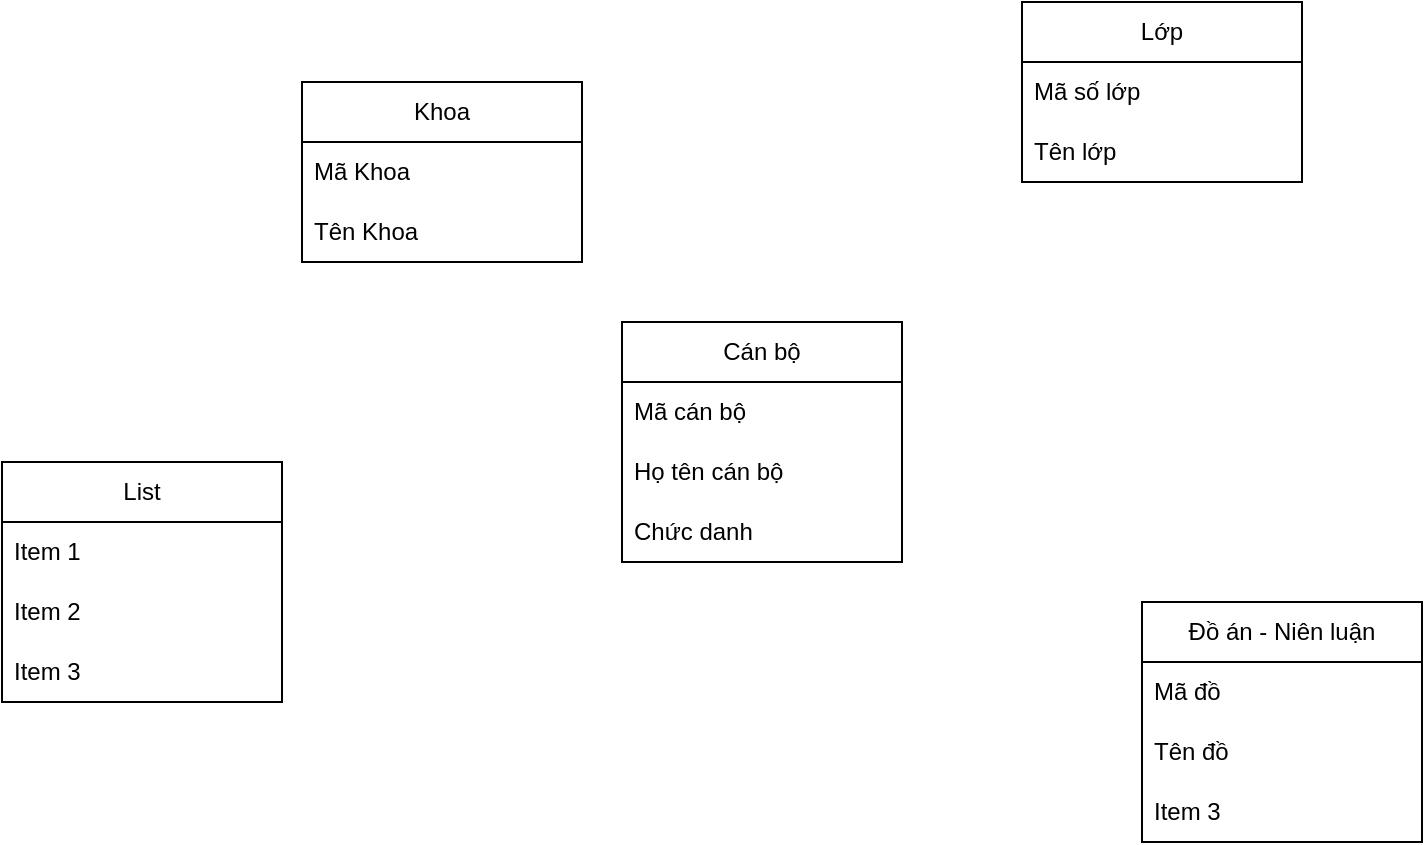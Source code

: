 <mxfile version="21.3.7" type="github">
  <diagram id="C5RBs43oDa-KdzZeNtuy" name="Page-1">
    <mxGraphModel dx="1050" dy="587" grid="1" gridSize="10" guides="1" tooltips="1" connect="1" arrows="1" fold="1" page="1" pageScale="1" pageWidth="827" pageHeight="1169" math="0" shadow="0">
      <root>
        <mxCell id="WIyWlLk6GJQsqaUBKTNV-0" />
        <mxCell id="WIyWlLk6GJQsqaUBKTNV-1" parent="WIyWlLk6GJQsqaUBKTNV-0" />
        <mxCell id="O4ogiv3tnJjVo9OdlmCG-0" value="Khoa" style="swimlane;fontStyle=0;childLayout=stackLayout;horizontal=1;startSize=30;horizontalStack=0;resizeParent=1;resizeParentMax=0;resizeLast=0;collapsible=1;marginBottom=0;whiteSpace=wrap;html=1;" vertex="1" parent="WIyWlLk6GJQsqaUBKTNV-1">
          <mxGeometry x="160" y="120" width="140" height="90" as="geometry" />
        </mxCell>
        <mxCell id="O4ogiv3tnJjVo9OdlmCG-1" value="Mã Khoa" style="text;strokeColor=none;fillColor=none;align=left;verticalAlign=middle;spacingLeft=4;spacingRight=4;overflow=hidden;points=[[0,0.5],[1,0.5]];portConstraint=eastwest;rotatable=0;whiteSpace=wrap;html=1;" vertex="1" parent="O4ogiv3tnJjVo9OdlmCG-0">
          <mxGeometry y="30" width="140" height="30" as="geometry" />
        </mxCell>
        <mxCell id="O4ogiv3tnJjVo9OdlmCG-2" value="Tên Khoa" style="text;strokeColor=none;fillColor=none;align=left;verticalAlign=middle;spacingLeft=4;spacingRight=4;overflow=hidden;points=[[0,0.5],[1,0.5]];portConstraint=eastwest;rotatable=0;whiteSpace=wrap;html=1;" vertex="1" parent="O4ogiv3tnJjVo9OdlmCG-0">
          <mxGeometry y="60" width="140" height="30" as="geometry" />
        </mxCell>
        <mxCell id="O4ogiv3tnJjVo9OdlmCG-4" value="Cán bộ" style="swimlane;fontStyle=0;childLayout=stackLayout;horizontal=1;startSize=30;horizontalStack=0;resizeParent=1;resizeParentMax=0;resizeLast=0;collapsible=1;marginBottom=0;whiteSpace=wrap;html=1;" vertex="1" parent="WIyWlLk6GJQsqaUBKTNV-1">
          <mxGeometry x="320" y="240" width="140" height="120" as="geometry" />
        </mxCell>
        <mxCell id="O4ogiv3tnJjVo9OdlmCG-5" value="Mã cán bộ" style="text;strokeColor=none;fillColor=none;align=left;verticalAlign=middle;spacingLeft=4;spacingRight=4;overflow=hidden;points=[[0,0.5],[1,0.5]];portConstraint=eastwest;rotatable=0;whiteSpace=wrap;html=1;" vertex="1" parent="O4ogiv3tnJjVo9OdlmCG-4">
          <mxGeometry y="30" width="140" height="30" as="geometry" />
        </mxCell>
        <mxCell id="O4ogiv3tnJjVo9OdlmCG-6" value="Họ tên cán bộ" style="text;strokeColor=none;fillColor=none;align=left;verticalAlign=middle;spacingLeft=4;spacingRight=4;overflow=hidden;points=[[0,0.5],[1,0.5]];portConstraint=eastwest;rotatable=0;whiteSpace=wrap;html=1;" vertex="1" parent="O4ogiv3tnJjVo9OdlmCG-4">
          <mxGeometry y="60" width="140" height="30" as="geometry" />
        </mxCell>
        <mxCell id="O4ogiv3tnJjVo9OdlmCG-7" value="Chức danh" style="text;strokeColor=none;fillColor=none;align=left;verticalAlign=middle;spacingLeft=4;spacingRight=4;overflow=hidden;points=[[0,0.5],[1,0.5]];portConstraint=eastwest;rotatable=0;whiteSpace=wrap;html=1;" vertex="1" parent="O4ogiv3tnJjVo9OdlmCG-4">
          <mxGeometry y="90" width="140" height="30" as="geometry" />
        </mxCell>
        <mxCell id="O4ogiv3tnJjVo9OdlmCG-8" value="List" style="swimlane;fontStyle=0;childLayout=stackLayout;horizontal=1;startSize=30;horizontalStack=0;resizeParent=1;resizeParentMax=0;resizeLast=0;collapsible=1;marginBottom=0;whiteSpace=wrap;html=1;" vertex="1" parent="WIyWlLk6GJQsqaUBKTNV-1">
          <mxGeometry x="10" y="310" width="140" height="120" as="geometry" />
        </mxCell>
        <mxCell id="O4ogiv3tnJjVo9OdlmCG-9" value="Item 1" style="text;strokeColor=none;fillColor=none;align=left;verticalAlign=middle;spacingLeft=4;spacingRight=4;overflow=hidden;points=[[0,0.5],[1,0.5]];portConstraint=eastwest;rotatable=0;whiteSpace=wrap;html=1;" vertex="1" parent="O4ogiv3tnJjVo9OdlmCG-8">
          <mxGeometry y="30" width="140" height="30" as="geometry" />
        </mxCell>
        <mxCell id="O4ogiv3tnJjVo9OdlmCG-10" value="Item 2" style="text;strokeColor=none;fillColor=none;align=left;verticalAlign=middle;spacingLeft=4;spacingRight=4;overflow=hidden;points=[[0,0.5],[1,0.5]];portConstraint=eastwest;rotatable=0;whiteSpace=wrap;html=1;" vertex="1" parent="O4ogiv3tnJjVo9OdlmCG-8">
          <mxGeometry y="60" width="140" height="30" as="geometry" />
        </mxCell>
        <mxCell id="O4ogiv3tnJjVo9OdlmCG-11" value="Item 3" style="text;strokeColor=none;fillColor=none;align=left;verticalAlign=middle;spacingLeft=4;spacingRight=4;overflow=hidden;points=[[0,0.5],[1,0.5]];portConstraint=eastwest;rotatable=0;whiteSpace=wrap;html=1;" vertex="1" parent="O4ogiv3tnJjVo9OdlmCG-8">
          <mxGeometry y="90" width="140" height="30" as="geometry" />
        </mxCell>
        <mxCell id="O4ogiv3tnJjVo9OdlmCG-12" value="Lớp" style="swimlane;fontStyle=0;childLayout=stackLayout;horizontal=1;startSize=30;horizontalStack=0;resizeParent=1;resizeParentMax=0;resizeLast=0;collapsible=1;marginBottom=0;whiteSpace=wrap;html=1;" vertex="1" parent="WIyWlLk6GJQsqaUBKTNV-1">
          <mxGeometry x="520" y="80" width="140" height="90" as="geometry" />
        </mxCell>
        <mxCell id="O4ogiv3tnJjVo9OdlmCG-13" value="Mã số lớp" style="text;strokeColor=none;fillColor=none;align=left;verticalAlign=middle;spacingLeft=4;spacingRight=4;overflow=hidden;points=[[0,0.5],[1,0.5]];portConstraint=eastwest;rotatable=0;whiteSpace=wrap;html=1;" vertex="1" parent="O4ogiv3tnJjVo9OdlmCG-12">
          <mxGeometry y="30" width="140" height="30" as="geometry" />
        </mxCell>
        <mxCell id="O4ogiv3tnJjVo9OdlmCG-14" value="Tên lớp" style="text;strokeColor=none;fillColor=none;align=left;verticalAlign=middle;spacingLeft=4;spacingRight=4;overflow=hidden;points=[[0,0.5],[1,0.5]];portConstraint=eastwest;rotatable=0;whiteSpace=wrap;html=1;" vertex="1" parent="O4ogiv3tnJjVo9OdlmCG-12">
          <mxGeometry y="60" width="140" height="30" as="geometry" />
        </mxCell>
        <mxCell id="O4ogiv3tnJjVo9OdlmCG-16" value="Đồ án - Niên luận" style="swimlane;fontStyle=0;childLayout=stackLayout;horizontal=1;startSize=30;horizontalStack=0;resizeParent=1;resizeParentMax=0;resizeLast=0;collapsible=1;marginBottom=0;whiteSpace=wrap;html=1;" vertex="1" parent="WIyWlLk6GJQsqaUBKTNV-1">
          <mxGeometry x="580" y="380" width="140" height="120" as="geometry" />
        </mxCell>
        <mxCell id="O4ogiv3tnJjVo9OdlmCG-17" value="Mã đồ&amp;nbsp;" style="text;strokeColor=none;fillColor=none;align=left;verticalAlign=middle;spacingLeft=4;spacingRight=4;overflow=hidden;points=[[0,0.5],[1,0.5]];portConstraint=eastwest;rotatable=0;whiteSpace=wrap;html=1;" vertex="1" parent="O4ogiv3tnJjVo9OdlmCG-16">
          <mxGeometry y="30" width="140" height="30" as="geometry" />
        </mxCell>
        <mxCell id="O4ogiv3tnJjVo9OdlmCG-18" value="Tên đồ&amp;nbsp;" style="text;strokeColor=none;fillColor=none;align=left;verticalAlign=middle;spacingLeft=4;spacingRight=4;overflow=hidden;points=[[0,0.5],[1,0.5]];portConstraint=eastwest;rotatable=0;whiteSpace=wrap;html=1;" vertex="1" parent="O4ogiv3tnJjVo9OdlmCG-16">
          <mxGeometry y="60" width="140" height="30" as="geometry" />
        </mxCell>
        <mxCell id="O4ogiv3tnJjVo9OdlmCG-19" value="Item 3" style="text;strokeColor=none;fillColor=none;align=left;verticalAlign=middle;spacingLeft=4;spacingRight=4;overflow=hidden;points=[[0,0.5],[1,0.5]];portConstraint=eastwest;rotatable=0;whiteSpace=wrap;html=1;" vertex="1" parent="O4ogiv3tnJjVo9OdlmCG-16">
          <mxGeometry y="90" width="140" height="30" as="geometry" />
        </mxCell>
      </root>
    </mxGraphModel>
  </diagram>
</mxfile>
